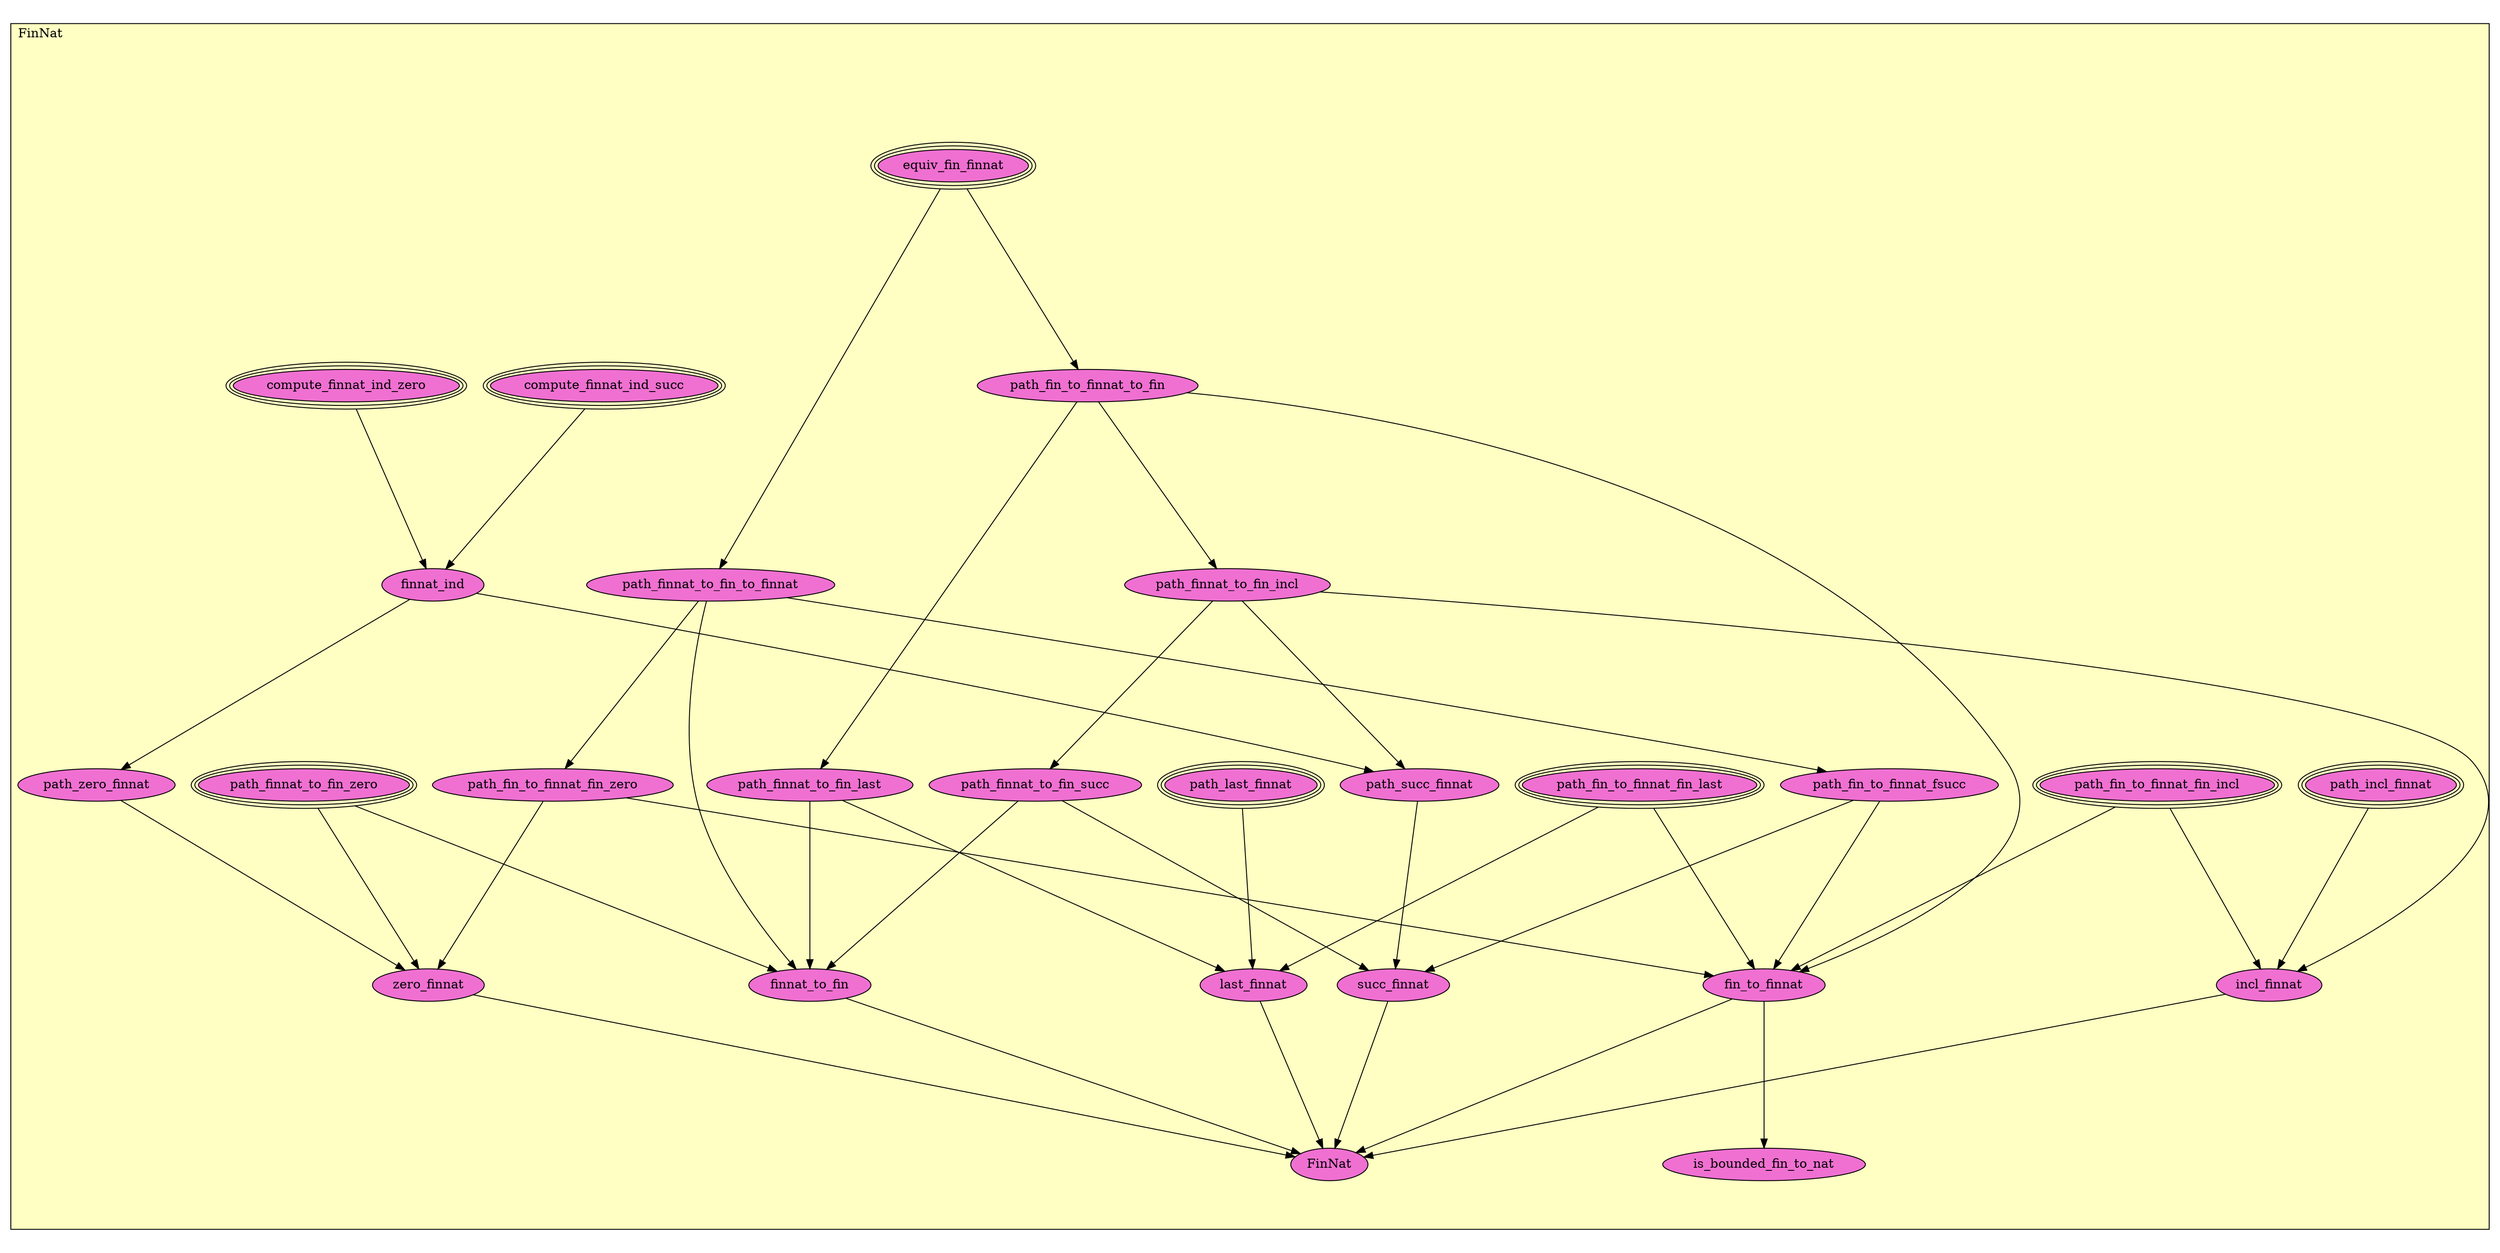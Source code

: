 digraph HoTT_Spaces_Finite_FinNat {
  graph [ratio=0.5]
  node [style=filled]
FinNat_equiv_fin_finnat [label="equiv_fin_finnat", URL=<FinNat.html#equiv_fin_finnat>, peripheries=3, fillcolor="#F070D1"] ;
FinNat_path_fin_to_finnat_to_fin [label="path_fin_to_finnat_to_fin", URL=<FinNat.html#path_fin_to_finnat_to_fin>, fillcolor="#F070D1"] ;
FinNat_path_finnat_to_fin_to_finnat [label="path_finnat_to_fin_to_finnat", URL=<FinNat.html#path_finnat_to_fin_to_finnat>, fillcolor="#F070D1"] ;
FinNat_path_finnat_to_fin_last [label="path_finnat_to_fin_last", URL=<FinNat.html#path_finnat_to_fin_last>, fillcolor="#F070D1"] ;
FinNat_path_finnat_to_fin_incl [label="path_finnat_to_fin_incl", URL=<FinNat.html#path_finnat_to_fin_incl>, fillcolor="#F070D1"] ;
FinNat_path_finnat_to_fin_zero [label="path_finnat_to_fin_zero", URL=<FinNat.html#path_finnat_to_fin_zero>, peripheries=3, fillcolor="#F070D1"] ;
FinNat_path_finnat_to_fin_succ [label="path_finnat_to_fin_succ", URL=<FinNat.html#path_finnat_to_fin_succ>, fillcolor="#F070D1"] ;
FinNat_path_fin_to_finnat_fin_last [label="path_fin_to_finnat_fin_last", URL=<FinNat.html#path_fin_to_finnat_fin_last>, peripheries=3, fillcolor="#F070D1"] ;
FinNat_path_fin_to_finnat_fin_incl [label="path_fin_to_finnat_fin_incl", URL=<FinNat.html#path_fin_to_finnat_fin_incl>, peripheries=3, fillcolor="#F070D1"] ;
FinNat_path_fin_to_finnat_fin_zero [label="path_fin_to_finnat_fin_zero", URL=<FinNat.html#path_fin_to_finnat_fin_zero>, fillcolor="#F070D1"] ;
FinNat_path_fin_to_finnat_fsucc [label="path_fin_to_finnat_fsucc", URL=<FinNat.html#path_fin_to_finnat_fsucc>, fillcolor="#F070D1"] ;
FinNat_finnat_to_fin [label="finnat_to_fin", URL=<FinNat.html#finnat_to_fin>, fillcolor="#F070D1"] ;
FinNat_fin_to_finnat [label="fin_to_finnat", URL=<FinNat.html#fin_to_finnat>, fillcolor="#F070D1"] ;
FinNat_is_bounded_fin_to_nat [label="is_bounded_fin_to_nat", URL=<FinNat.html#is_bounded_fin_to_nat>, fillcolor="#F070D1"] ;
FinNat_compute_finnat_ind_succ [label="compute_finnat_ind_succ", URL=<FinNat.html#compute_finnat_ind_succ>, peripheries=3, fillcolor="#F070D1"] ;
FinNat_compute_finnat_ind_zero [label="compute_finnat_ind_zero", URL=<FinNat.html#compute_finnat_ind_zero>, peripheries=3, fillcolor="#F070D1"] ;
FinNat_finnat_ind [label="finnat_ind", URL=<FinNat.html#finnat_ind>, fillcolor="#F070D1"] ;
FinNat_path_incl_finnat [label="path_incl_finnat", URL=<FinNat.html#path_incl_finnat>, peripheries=3, fillcolor="#F070D1"] ;
FinNat_incl_finnat [label="incl_finnat", URL=<FinNat.html#incl_finnat>, fillcolor="#F070D1"] ;
FinNat_path_last_finnat [label="path_last_finnat", URL=<FinNat.html#path_last_finnat>, peripheries=3, fillcolor="#F070D1"] ;
FinNat_last_finnat [label="last_finnat", URL=<FinNat.html#last_finnat>, fillcolor="#F070D1"] ;
FinNat_path_succ_finnat [label="path_succ_finnat", URL=<FinNat.html#path_succ_finnat>, fillcolor="#F070D1"] ;
FinNat_succ_finnat [label="succ_finnat", URL=<FinNat.html#succ_finnat>, fillcolor="#F070D1"] ;
FinNat_path_zero_finnat [label="path_zero_finnat", URL=<FinNat.html#path_zero_finnat>, fillcolor="#F070D1"] ;
FinNat_zero_finnat [label="zero_finnat", URL=<FinNat.html#zero_finnat>, fillcolor="#F070D1"] ;
FinNat_FinNat [label="FinNat", URL=<FinNat.html#FinNat>, fillcolor="#F070D1"] ;
  FinNat_equiv_fin_finnat -> FinNat_path_fin_to_finnat_to_fin [] ;
  FinNat_equiv_fin_finnat -> FinNat_path_finnat_to_fin_to_finnat [] ;
  FinNat_path_fin_to_finnat_to_fin -> FinNat_path_finnat_to_fin_last [] ;
  FinNat_path_fin_to_finnat_to_fin -> FinNat_path_finnat_to_fin_incl [] ;
  FinNat_path_fin_to_finnat_to_fin -> FinNat_fin_to_finnat [] ;
  FinNat_path_finnat_to_fin_to_finnat -> FinNat_path_fin_to_finnat_fin_zero [] ;
  FinNat_path_finnat_to_fin_to_finnat -> FinNat_path_fin_to_finnat_fsucc [] ;
  FinNat_path_finnat_to_fin_to_finnat -> FinNat_finnat_to_fin [] ;
  FinNat_path_finnat_to_fin_last -> FinNat_finnat_to_fin [] ;
  FinNat_path_finnat_to_fin_last -> FinNat_last_finnat [] ;
  FinNat_path_finnat_to_fin_incl -> FinNat_path_finnat_to_fin_succ [] ;
  FinNat_path_finnat_to_fin_incl -> FinNat_incl_finnat [] ;
  FinNat_path_finnat_to_fin_incl -> FinNat_path_succ_finnat [] ;
  FinNat_path_finnat_to_fin_zero -> FinNat_finnat_to_fin [] ;
  FinNat_path_finnat_to_fin_zero -> FinNat_zero_finnat [] ;
  FinNat_path_finnat_to_fin_succ -> FinNat_finnat_to_fin [] ;
  FinNat_path_finnat_to_fin_succ -> FinNat_succ_finnat [] ;
  FinNat_path_fin_to_finnat_fin_last -> FinNat_fin_to_finnat [] ;
  FinNat_path_fin_to_finnat_fin_last -> FinNat_last_finnat [] ;
  FinNat_path_fin_to_finnat_fin_incl -> FinNat_fin_to_finnat [] ;
  FinNat_path_fin_to_finnat_fin_incl -> FinNat_incl_finnat [] ;
  FinNat_path_fin_to_finnat_fin_zero -> FinNat_fin_to_finnat [] ;
  FinNat_path_fin_to_finnat_fin_zero -> FinNat_zero_finnat [] ;
  FinNat_path_fin_to_finnat_fsucc -> FinNat_fin_to_finnat [] ;
  FinNat_path_fin_to_finnat_fsucc -> FinNat_succ_finnat [] ;
  FinNat_finnat_to_fin -> FinNat_FinNat [] ;
  FinNat_fin_to_finnat -> FinNat_is_bounded_fin_to_nat [] ;
  FinNat_fin_to_finnat -> FinNat_FinNat [] ;
  FinNat_compute_finnat_ind_succ -> FinNat_finnat_ind [] ;
  FinNat_compute_finnat_ind_zero -> FinNat_finnat_ind [] ;
  FinNat_finnat_ind -> FinNat_path_succ_finnat [] ;
  FinNat_finnat_ind -> FinNat_path_zero_finnat [] ;
  FinNat_path_incl_finnat -> FinNat_incl_finnat [] ;
  FinNat_incl_finnat -> FinNat_FinNat [] ;
  FinNat_path_last_finnat -> FinNat_last_finnat [] ;
  FinNat_last_finnat -> FinNat_FinNat [] ;
  FinNat_path_succ_finnat -> FinNat_succ_finnat [] ;
  FinNat_succ_finnat -> FinNat_FinNat [] ;
  FinNat_path_zero_finnat -> FinNat_zero_finnat [] ;
  FinNat_zero_finnat -> FinNat_FinNat [] ;
subgraph cluster_FinNat { label="FinNat"; fillcolor="#FFFFC3"; labeljust=l; style=filled 
FinNat_FinNat; FinNat_zero_finnat; FinNat_path_zero_finnat; FinNat_succ_finnat; FinNat_path_succ_finnat; FinNat_last_finnat; FinNat_path_last_finnat; FinNat_incl_finnat; FinNat_path_incl_finnat; FinNat_finnat_ind; FinNat_compute_finnat_ind_zero; FinNat_compute_finnat_ind_succ; FinNat_is_bounded_fin_to_nat; FinNat_fin_to_finnat; FinNat_finnat_to_fin; FinNat_path_fin_to_finnat_fsucc; FinNat_path_fin_to_finnat_fin_zero; FinNat_path_fin_to_finnat_fin_incl; FinNat_path_fin_to_finnat_fin_last; FinNat_path_finnat_to_fin_succ; FinNat_path_finnat_to_fin_zero; FinNat_path_finnat_to_fin_incl; FinNat_path_finnat_to_fin_last; FinNat_path_finnat_to_fin_to_finnat; FinNat_path_fin_to_finnat_to_fin; FinNat_equiv_fin_finnat; };
} /* END */
